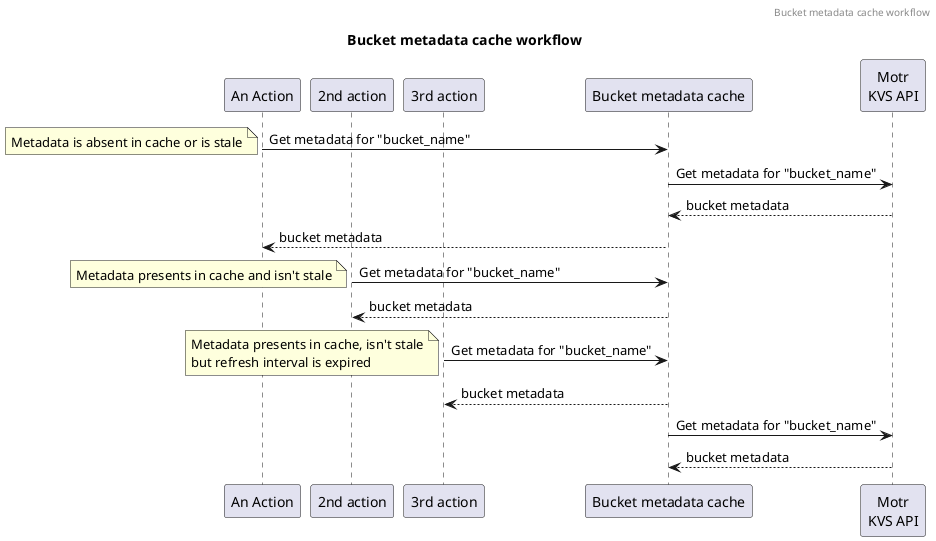 @startuml

header Bucket metadata cache workflow
title Bucket metadata cache workflow

participant "An Action" as action
participant "2nd action" as action2
participant "3rd action" as action3
participant "Bucket metadata cache" as cache
participant "Motr\nKVS API" as kvs


action -> cache: Get metadata for "bucket_name"
note left: Metadata is absent in cache or is stale
cache -> kvs: Get metadata for "bucket_name"
kvs --> cache: bucket metadata
cache --> action: bucket metadata

action2 -> cache: Get metadata for "bucket_name"
note left: Metadata presents in cache and isn't stale
cache --> action2: bucket metadata

action3 -> cache: Get metadata for "bucket_name"
note left
  Metadata presents in cache, isn't stale
  but refresh interval is expired
end note
cache --> action3: bucket metadata
cache -> kvs: Get metadata for "bucket_name"
kvs --> cache: bucket metadata

@enduml
